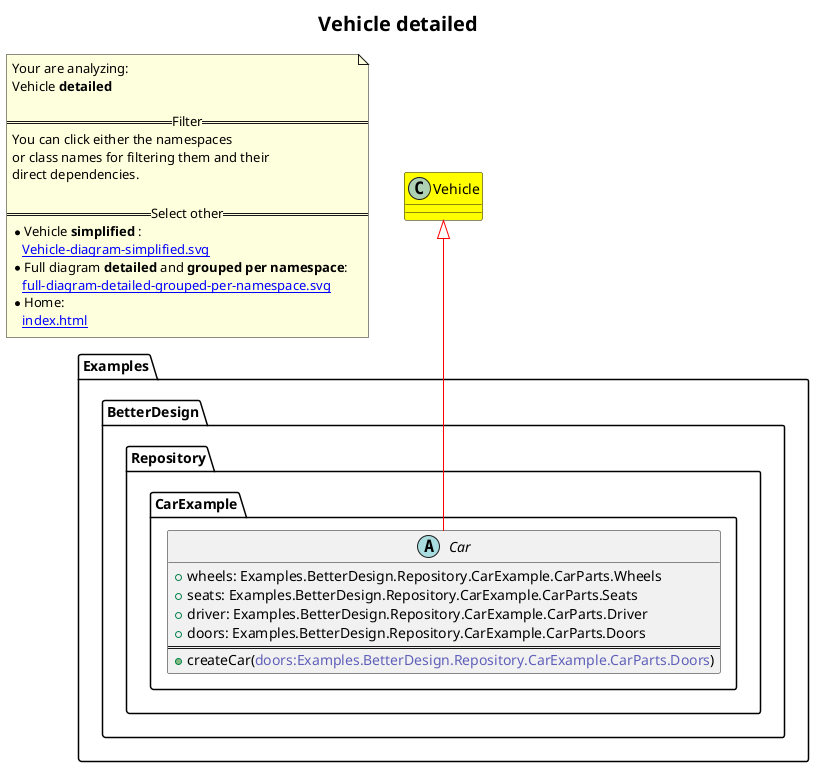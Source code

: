 @startuml
skinparam linetype ortho
title <size:20>Vehicle **detailed** </size>
note "Your are analyzing:\nVehicle **detailed** \n\n==Filter==\nYou can click either the namespaces \nor class names for filtering them and their\ndirect dependencies.\n\n==Select other==\n* Vehicle **simplified** :\n   [[Vehicle-diagram-simplified.svg]]\n* Full diagram **detailed** and **grouped per namespace**:\n   [[full-diagram-detailed-grouped-per-namespace.svg]]\n* Home:\n   [[index.html]]" as FloatingNote
class Vehicle [[Vehicle-diagram-detailed.svg]] #yellow {
}
      abstract class Examples.BetterDesign.Repository.CarExample.Car [[Examples.BetterDesign.Repository.CarExample.Car-diagram-detailed.svg]]  {
        + wheels: Examples.BetterDesign.Repository.CarExample.CarParts.Wheels
        + seats: Examples.BetterDesign.Repository.CarExample.CarParts.Seats
        + driver: Examples.BetterDesign.Repository.CarExample.CarParts.Driver
        + doors: Examples.BetterDesign.Repository.CarExample.CarParts.Doors
==
        + createCar(<font color="6060BB">doors:Examples.BetterDesign.Repository.CarExample.CarParts.Doors</font>)
      }
 ' *************************************** 
 ' *************************************** 
 ' *************************************** 
' Class relations extracted from namespace:
' 
' Class relations extracted from namespace:
' Examples.BetterDesign.Repository.CarExample
Vehicle <|-[#red]- Examples.BetterDesign.Repository.CarExample.Car
@enduml